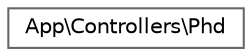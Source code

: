 digraph "Graphical Class Hierarchy"
{
 // LATEX_PDF_SIZE
  bgcolor="transparent";
  edge [fontname=Helvetica,fontsize=10,labelfontname=Helvetica,labelfontsize=10];
  node [fontname=Helvetica,fontsize=10,shape=box,height=0.2,width=0.4];
  rankdir="LR";
  Node0 [id="Node000000",label="App\\Controllers\\Phd",height=0.2,width=0.4,color="grey40", fillcolor="white", style="filled",URL="$classApp_1_1Controllers_1_1Phd.html",tooltip=" "];
}
